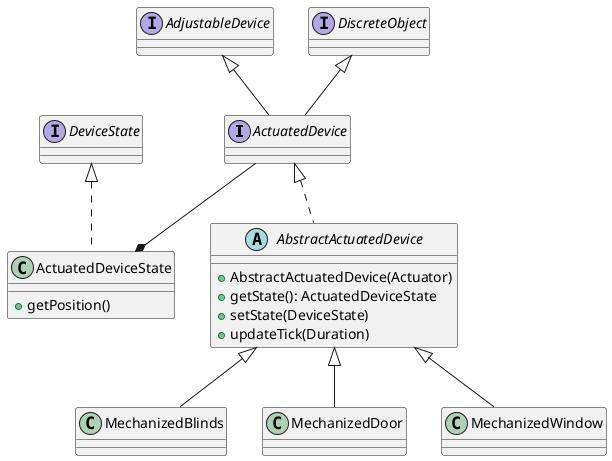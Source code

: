 @startuml actuateddevice

interface ActuatedDevice extends AdjustableDevice, DiscreteObject {}

abstract AbstractActuatedDevice implements ActuatedDevice {
    + AbstractActuatedDevice(Actuator)
    + getState(): ActuatedDeviceState
    + setState(DeviceState)
    + updateTick(Duration)
}

class MechanizedBlinds extends AbstractActuatedDevice {}
class MechanizedDoor extends AbstractActuatedDevice {}
class MechanizedWindow extends AbstractActuatedDevice {}

class ActuatedDeviceState implements DeviceState {
    + getPosition()
}

ActuatedDevice --* ActuatedDeviceState

@enduml
